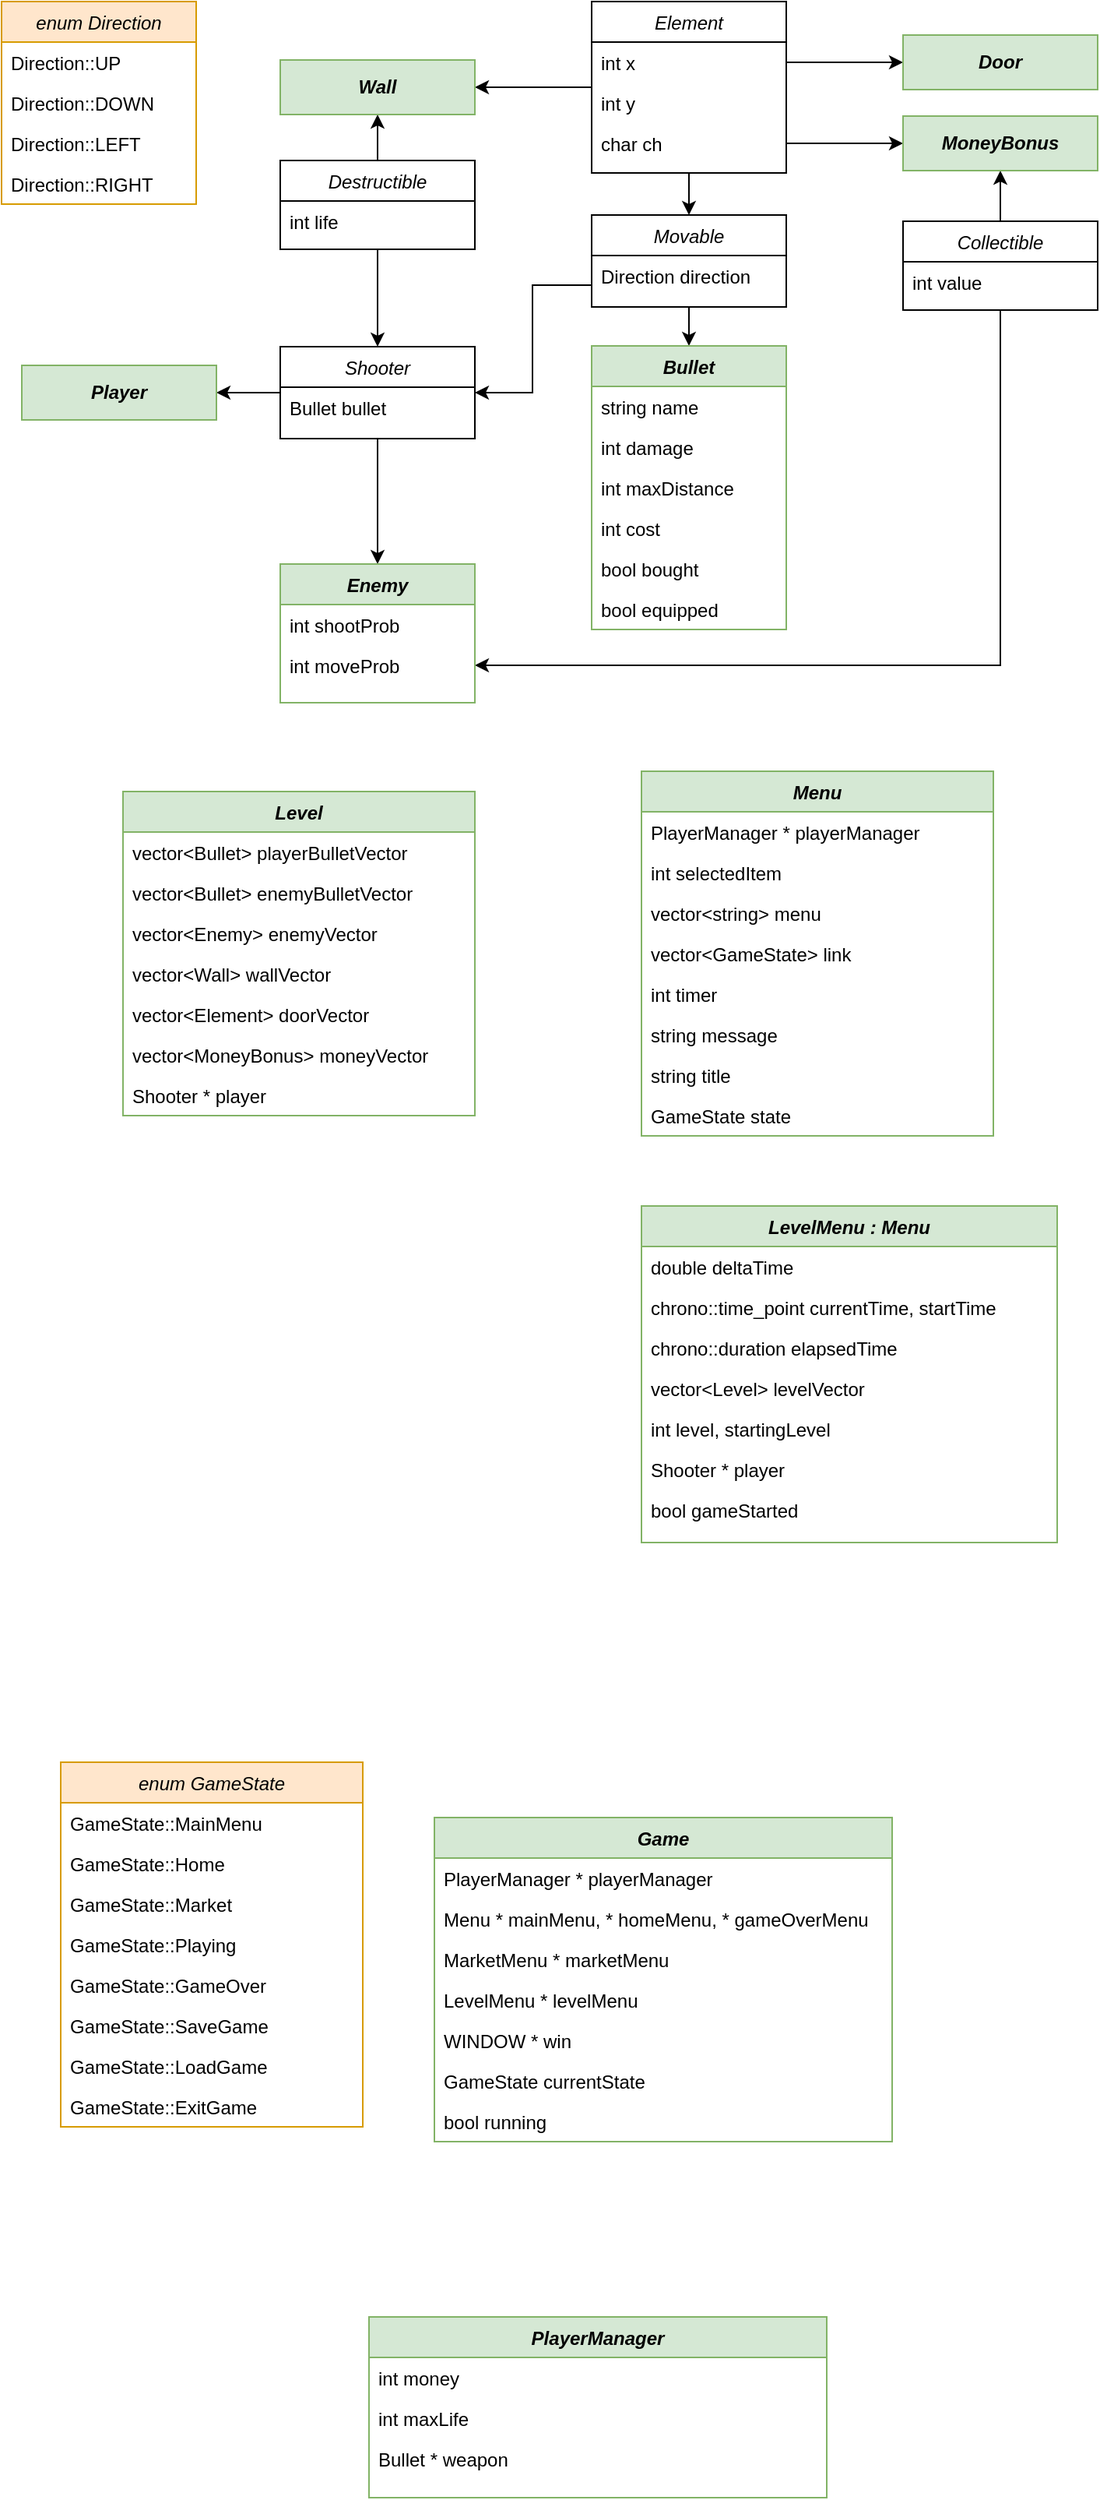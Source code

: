 <mxfile version="21.6.8" type="device">
  <diagram id="C5RBs43oDa-KdzZeNtuy" name="Page-1">
    <mxGraphModel dx="984" dy="1214" grid="0" gridSize="10" guides="1" tooltips="1" connect="1" arrows="1" fold="1" page="1" pageScale="1" pageWidth="827" pageHeight="1169" background="none" math="0" shadow="0">
      <root>
        <mxCell id="WIyWlLk6GJQsqaUBKTNV-0" />
        <mxCell id="WIyWlLk6GJQsqaUBKTNV-1" parent="WIyWlLk6GJQsqaUBKTNV-0" />
        <mxCell id="6-wuuu_KYd35H9IJ6NhW-30" value="" style="edgeStyle=orthogonalEdgeStyle;rounded=0;orthogonalLoop=1;jettySize=auto;html=1;entryX=0.5;entryY=0;entryDx=0;entryDy=0;" edge="1" parent="WIyWlLk6GJQsqaUBKTNV-1" source="zkfFHV4jXpPFQw0GAbJ--0" target="6-wuuu_KYd35H9IJ6NhW-19">
          <mxGeometry relative="1" as="geometry" />
        </mxCell>
        <mxCell id="6-wuuu_KYd35H9IJ6NhW-63" value="" style="edgeStyle=orthogonalEdgeStyle;rounded=0;orthogonalLoop=1;jettySize=auto;html=1;" edge="1" parent="WIyWlLk6GJQsqaUBKTNV-1" source="zkfFHV4jXpPFQw0GAbJ--0" target="6-wuuu_KYd35H9IJ6NhW-62">
          <mxGeometry relative="1" as="geometry" />
        </mxCell>
        <mxCell id="6-wuuu_KYd35H9IJ6NhW-65" value="" style="edgeStyle=orthogonalEdgeStyle;rounded=0;orthogonalLoop=1;jettySize=auto;html=1;exitX=1;exitY=0.5;exitDx=0;exitDy=0;" edge="1" parent="WIyWlLk6GJQsqaUBKTNV-1" source="zkfFHV4jXpPFQw0GAbJ--3" target="6-wuuu_KYd35H9IJ6NhW-5">
          <mxGeometry relative="1" as="geometry" />
        </mxCell>
        <mxCell id="6-wuuu_KYd35H9IJ6NhW-98" value="" style="edgeStyle=orthogonalEdgeStyle;rounded=0;orthogonalLoop=1;jettySize=auto;html=1;exitX=1;exitY=0.5;exitDx=0;exitDy=0;" edge="1" parent="WIyWlLk6GJQsqaUBKTNV-1" source="zkfFHV4jXpPFQw0GAbJ--1" target="6-wuuu_KYd35H9IJ6NhW-97">
          <mxGeometry relative="1" as="geometry" />
        </mxCell>
        <mxCell id="zkfFHV4jXpPFQw0GAbJ--0" value="Element" style="swimlane;fontStyle=2;align=center;verticalAlign=middle;childLayout=stackLayout;horizontal=1;startSize=26;horizontalStack=0;resizeParent=1;resizeLast=0;collapsible=1;marginBottom=0;rounded=0;shadow=0;strokeWidth=1;" parent="WIyWlLk6GJQsqaUBKTNV-1" vertex="1">
          <mxGeometry x="410" y="78" width="125" height="110" as="geometry">
            <mxRectangle x="367" y="57" width="160" height="26" as="alternateBounds" />
          </mxGeometry>
        </mxCell>
        <mxCell id="zkfFHV4jXpPFQw0GAbJ--1" value="int x" style="text;align=left;verticalAlign=middle;spacingLeft=4;spacingRight=4;overflow=hidden;rotatable=0;points=[[0,0.5],[1,0.5]];portConstraint=eastwest;" parent="zkfFHV4jXpPFQw0GAbJ--0" vertex="1">
          <mxGeometry y="26" width="125" height="26" as="geometry" />
        </mxCell>
        <mxCell id="zkfFHV4jXpPFQw0GAbJ--2" value="int y" style="text;align=left;verticalAlign=middle;spacingLeft=4;spacingRight=4;overflow=hidden;rotatable=0;points=[[0,0.5],[1,0.5]];portConstraint=eastwest;rounded=0;shadow=0;html=0;" parent="zkfFHV4jXpPFQw0GAbJ--0" vertex="1">
          <mxGeometry y="52" width="125" height="26" as="geometry" />
        </mxCell>
        <mxCell id="zkfFHV4jXpPFQw0GAbJ--3" value="char ch" style="text;align=left;verticalAlign=middle;spacingLeft=4;spacingRight=4;overflow=hidden;rotatable=0;points=[[0,0.5],[1,0.5]];portConstraint=eastwest;rounded=0;shadow=0;html=0;" parent="zkfFHV4jXpPFQw0GAbJ--0" vertex="1">
          <mxGeometry y="78" width="125" height="26" as="geometry" />
        </mxCell>
        <mxCell id="6-wuuu_KYd35H9IJ6NhW-6" value="" style="edgeStyle=orthogonalEdgeStyle;rounded=0;orthogonalLoop=1;jettySize=auto;html=1;verticalAlign=middle;" edge="1" parent="WIyWlLk6GJQsqaUBKTNV-1" source="6-wuuu_KYd35H9IJ6NhW-0" target="6-wuuu_KYd35H9IJ6NhW-5">
          <mxGeometry relative="1" as="geometry" />
        </mxCell>
        <mxCell id="6-wuuu_KYd35H9IJ6NhW-66" value="" style="edgeStyle=orthogonalEdgeStyle;rounded=0;orthogonalLoop=1;jettySize=auto;html=1;" edge="1" parent="WIyWlLk6GJQsqaUBKTNV-1" source="6-wuuu_KYd35H9IJ6NhW-0" target="6-wuuu_KYd35H9IJ6NhW-52">
          <mxGeometry relative="1" as="geometry" />
        </mxCell>
        <mxCell id="6-wuuu_KYd35H9IJ6NhW-0" value="Collectible" style="swimlane;fontStyle=2;align=center;verticalAlign=middle;childLayout=stackLayout;horizontal=1;startSize=26;horizontalStack=0;resizeParent=1;resizeLast=0;collapsible=1;marginBottom=0;rounded=0;shadow=0;strokeWidth=1;" vertex="1" parent="WIyWlLk6GJQsqaUBKTNV-1">
          <mxGeometry x="610" y="219" width="125" height="57" as="geometry">
            <mxRectangle x="230" y="140" width="160" height="26" as="alternateBounds" />
          </mxGeometry>
        </mxCell>
        <mxCell id="6-wuuu_KYd35H9IJ6NhW-1" value="int value" style="text;align=left;verticalAlign=middle;spacingLeft=4;spacingRight=4;overflow=hidden;rotatable=0;points=[[0,0.5],[1,0.5]];portConstraint=eastwest;" vertex="1" parent="6-wuuu_KYd35H9IJ6NhW-0">
          <mxGeometry y="26" width="125" height="26" as="geometry" />
        </mxCell>
        <mxCell id="6-wuuu_KYd35H9IJ6NhW-5" value="MoneyBonus" style="whiteSpace=wrap;html=1;verticalAlign=middle;fontStyle=3;startSize=26;rounded=0;shadow=0;strokeWidth=1;fillColor=#d5e8d4;strokeColor=#82b366;" vertex="1" parent="WIyWlLk6GJQsqaUBKTNV-1">
          <mxGeometry x="610" y="151.5" width="125" height="35" as="geometry" />
        </mxCell>
        <mxCell id="6-wuuu_KYd35H9IJ6NhW-42" value="" style="edgeStyle=orthogonalEdgeStyle;rounded=0;orthogonalLoop=1;jettySize=auto;html=1;entryX=1;entryY=0.5;entryDx=0;entryDy=0;exitX=0;exitY=0.5;exitDx=0;exitDy=0;" edge="1" parent="WIyWlLk6GJQsqaUBKTNV-1" source="6-wuuu_KYd35H9IJ6NhW-19" target="6-wuuu_KYd35H9IJ6NhW-31">
          <mxGeometry relative="1" as="geometry">
            <mxPoint x="290" y="371" as="sourcePoint" />
            <mxPoint x="335" y="339" as="targetPoint" />
            <Array as="points">
              <mxPoint x="410" y="260" />
              <mxPoint x="372" y="260" />
              <mxPoint x="372" y="329" />
            </Array>
          </mxGeometry>
        </mxCell>
        <mxCell id="6-wuuu_KYd35H9IJ6NhW-48" value="" style="edgeStyle=orthogonalEdgeStyle;rounded=0;orthogonalLoop=1;jettySize=auto;html=1;entryX=0.5;entryY=0;entryDx=0;entryDy=0;" edge="1" parent="WIyWlLk6GJQsqaUBKTNV-1" source="6-wuuu_KYd35H9IJ6NhW-19" target="6-wuuu_KYd35H9IJ6NhW-35">
          <mxGeometry relative="1" as="geometry" />
        </mxCell>
        <mxCell id="6-wuuu_KYd35H9IJ6NhW-19" value="Movable" style="swimlane;fontStyle=2;align=center;verticalAlign=middle;childLayout=stackLayout;horizontal=1;startSize=26;horizontalStack=0;resizeParent=1;resizeLast=0;collapsible=1;marginBottom=0;rounded=0;shadow=0;strokeWidth=1;" vertex="1" parent="WIyWlLk6GJQsqaUBKTNV-1">
          <mxGeometry x="410" y="215" width="125" height="59" as="geometry">
            <mxRectangle x="367" y="57" width="160" height="26" as="alternateBounds" />
          </mxGeometry>
        </mxCell>
        <mxCell id="6-wuuu_KYd35H9IJ6NhW-20" value="Direction direction" style="text;align=left;verticalAlign=middle;spacingLeft=4;spacingRight=4;overflow=hidden;rotatable=0;points=[[0,0.5],[1,0.5]];portConstraint=eastwest;" vertex="1" parent="6-wuuu_KYd35H9IJ6NhW-19">
          <mxGeometry y="26" width="125" height="26" as="geometry" />
        </mxCell>
        <mxCell id="6-wuuu_KYd35H9IJ6NhW-25" value="enum Direction" style="swimlane;fontStyle=2;align=center;verticalAlign=middle;childLayout=stackLayout;horizontal=1;startSize=26;horizontalStack=0;resizeParent=1;resizeLast=0;collapsible=1;marginBottom=0;rounded=0;shadow=0;strokeWidth=1;fillColor=#ffe6cc;strokeColor=#d79b00;" vertex="1" parent="WIyWlLk6GJQsqaUBKTNV-1">
          <mxGeometry x="31" y="78" width="125" height="130" as="geometry">
            <mxRectangle x="367" y="57" width="160" height="26" as="alternateBounds" />
          </mxGeometry>
        </mxCell>
        <mxCell id="6-wuuu_KYd35H9IJ6NhW-26" value="Direction::UP" style="text;align=left;verticalAlign=middle;spacingLeft=4;spacingRight=4;overflow=hidden;rotatable=0;points=[[0,0.5],[1,0.5]];portConstraint=eastwest;" vertex="1" parent="6-wuuu_KYd35H9IJ6NhW-25">
          <mxGeometry y="26" width="125" height="26" as="geometry" />
        </mxCell>
        <mxCell id="6-wuuu_KYd35H9IJ6NhW-27" value="Direction::DOWN" style="text;align=left;verticalAlign=middle;spacingLeft=4;spacingRight=4;overflow=hidden;rotatable=0;points=[[0,0.5],[1,0.5]];portConstraint=eastwest;rounded=0;shadow=0;html=0;" vertex="1" parent="6-wuuu_KYd35H9IJ6NhW-25">
          <mxGeometry y="52" width="125" height="26" as="geometry" />
        </mxCell>
        <mxCell id="6-wuuu_KYd35H9IJ6NhW-29" value="Direction::LEFT" style="text;align=left;verticalAlign=middle;spacingLeft=4;spacingRight=4;overflow=hidden;rotatable=0;points=[[0,0.5],[1,0.5]];portConstraint=eastwest;" vertex="1" parent="6-wuuu_KYd35H9IJ6NhW-25">
          <mxGeometry y="78" width="125" height="26" as="geometry" />
        </mxCell>
        <mxCell id="6-wuuu_KYd35H9IJ6NhW-28" value="Direction::RIGHT" style="text;align=left;verticalAlign=middle;spacingLeft=4;spacingRight=4;overflow=hidden;rotatable=0;points=[[0,0.5],[1,0.5]];portConstraint=eastwest;rounded=0;shadow=0;html=0;" vertex="1" parent="6-wuuu_KYd35H9IJ6NhW-25">
          <mxGeometry y="104" width="125" height="26" as="geometry" />
        </mxCell>
        <mxCell id="6-wuuu_KYd35H9IJ6NhW-55" value="" style="edgeStyle=orthogonalEdgeStyle;rounded=0;orthogonalLoop=1;jettySize=auto;html=1;entryX=0.5;entryY=0;entryDx=0;entryDy=0;" edge="1" parent="WIyWlLk6GJQsqaUBKTNV-1" source="6-wuuu_KYd35H9IJ6NhW-31" target="6-wuuu_KYd35H9IJ6NhW-50">
          <mxGeometry relative="1" as="geometry" />
        </mxCell>
        <mxCell id="6-wuuu_KYd35H9IJ6NhW-60" value="" style="edgeStyle=orthogonalEdgeStyle;rounded=0;orthogonalLoop=1;jettySize=auto;html=1;entryX=1;entryY=0.5;entryDx=0;entryDy=0;" edge="1" parent="WIyWlLk6GJQsqaUBKTNV-1" source="6-wuuu_KYd35H9IJ6NhW-31" target="6-wuuu_KYd35H9IJ6NhW-61">
          <mxGeometry relative="1" as="geometry">
            <mxPoint x="83" y="384.5" as="targetPoint" />
          </mxGeometry>
        </mxCell>
        <mxCell id="6-wuuu_KYd35H9IJ6NhW-31" value="Shooter" style="swimlane;fontStyle=2;align=center;verticalAlign=middle;childLayout=stackLayout;horizontal=1;startSize=26;horizontalStack=0;resizeParent=1;resizeLast=0;collapsible=1;marginBottom=0;rounded=0;shadow=0;strokeWidth=1;" vertex="1" parent="WIyWlLk6GJQsqaUBKTNV-1">
          <mxGeometry x="210" y="299.5" width="125" height="59" as="geometry">
            <mxRectangle x="367" y="57" width="160" height="26" as="alternateBounds" />
          </mxGeometry>
        </mxCell>
        <mxCell id="6-wuuu_KYd35H9IJ6NhW-32" value="Bullet bullet" style="text;align=left;verticalAlign=middle;spacingLeft=4;spacingRight=4;overflow=hidden;rotatable=0;points=[[0,0.5],[1,0.5]];portConstraint=eastwest;" vertex="1" parent="6-wuuu_KYd35H9IJ6NhW-31">
          <mxGeometry y="26" width="125" height="26" as="geometry" />
        </mxCell>
        <mxCell id="6-wuuu_KYd35H9IJ6NhW-35" value="Bullet" style="swimlane;fontStyle=3;align=center;verticalAlign=middle;childLayout=stackLayout;horizontal=1;startSize=26;horizontalStack=0;resizeParent=1;resizeLast=0;collapsible=1;marginBottom=0;rounded=0;shadow=0;strokeWidth=1;fillColor=#d5e8d4;strokeColor=#82b366;" vertex="1" parent="WIyWlLk6GJQsqaUBKTNV-1">
          <mxGeometry x="410" y="299" width="125" height="182" as="geometry">
            <mxRectangle x="367" y="57" width="160" height="26" as="alternateBounds" />
          </mxGeometry>
        </mxCell>
        <mxCell id="6-wuuu_KYd35H9IJ6NhW-36" value="string name" style="text;align=left;verticalAlign=middle;spacingLeft=4;spacingRight=4;overflow=hidden;rotatable=0;points=[[0,0.5],[1,0.5]];portConstraint=eastwest;" vertex="1" parent="6-wuuu_KYd35H9IJ6NhW-35">
          <mxGeometry y="26" width="125" height="26" as="geometry" />
        </mxCell>
        <mxCell id="6-wuuu_KYd35H9IJ6NhW-39" value="int damage" style="text;align=left;verticalAlign=middle;spacingLeft=4;spacingRight=4;overflow=hidden;rotatable=0;points=[[0,0.5],[1,0.5]];portConstraint=eastwest;" vertex="1" parent="6-wuuu_KYd35H9IJ6NhW-35">
          <mxGeometry y="52" width="125" height="26" as="geometry" />
        </mxCell>
        <mxCell id="6-wuuu_KYd35H9IJ6NhW-41" value="int maxDistance" style="text;align=left;verticalAlign=middle;spacingLeft=4;spacingRight=4;overflow=hidden;rotatable=0;points=[[0,0.5],[1,0.5]];portConstraint=eastwest;" vertex="1" parent="6-wuuu_KYd35H9IJ6NhW-35">
          <mxGeometry y="78" width="125" height="26" as="geometry" />
        </mxCell>
        <mxCell id="6-wuuu_KYd35H9IJ6NhW-40" value="int cost" style="text;align=left;verticalAlign=middle;spacingLeft=4;spacingRight=4;overflow=hidden;rotatable=0;points=[[0,0.5],[1,0.5]];portConstraint=eastwest;" vertex="1" parent="6-wuuu_KYd35H9IJ6NhW-35">
          <mxGeometry y="104" width="125" height="26" as="geometry" />
        </mxCell>
        <mxCell id="6-wuuu_KYd35H9IJ6NhW-37" value="bool bought" style="text;align=left;verticalAlign=middle;spacingLeft=4;spacingRight=4;overflow=hidden;rotatable=0;points=[[0,0.5],[1,0.5]];portConstraint=eastwest;rounded=0;shadow=0;html=0;" vertex="1" parent="6-wuuu_KYd35H9IJ6NhW-35">
          <mxGeometry y="130" width="125" height="26" as="geometry" />
        </mxCell>
        <mxCell id="6-wuuu_KYd35H9IJ6NhW-38" value="bool equipped" style="text;align=left;verticalAlign=middle;spacingLeft=4;spacingRight=4;overflow=hidden;rotatable=0;points=[[0,0.5],[1,0.5]];portConstraint=eastwest;rounded=0;shadow=0;html=0;" vertex="1" parent="6-wuuu_KYd35H9IJ6NhW-35">
          <mxGeometry y="156" width="125" height="26" as="geometry" />
        </mxCell>
        <mxCell id="6-wuuu_KYd35H9IJ6NhW-47" value="" style="edgeStyle=orthogonalEdgeStyle;rounded=0;orthogonalLoop=1;jettySize=auto;html=1;entryX=0.5;entryY=0;entryDx=0;entryDy=0;" edge="1" parent="WIyWlLk6GJQsqaUBKTNV-1" source="6-wuuu_KYd35H9IJ6NhW-44" target="6-wuuu_KYd35H9IJ6NhW-31">
          <mxGeometry relative="1" as="geometry" />
        </mxCell>
        <mxCell id="6-wuuu_KYd35H9IJ6NhW-64" value="" style="edgeStyle=orthogonalEdgeStyle;rounded=0;orthogonalLoop=1;jettySize=auto;html=1;" edge="1" parent="WIyWlLk6GJQsqaUBKTNV-1" source="6-wuuu_KYd35H9IJ6NhW-44" target="6-wuuu_KYd35H9IJ6NhW-62">
          <mxGeometry relative="1" as="geometry" />
        </mxCell>
        <mxCell id="6-wuuu_KYd35H9IJ6NhW-44" value="Destructible" style="swimlane;fontStyle=2;align=center;verticalAlign=middle;childLayout=stackLayout;horizontal=1;startSize=26;horizontalStack=0;resizeParent=1;resizeLast=0;collapsible=1;marginBottom=0;rounded=0;shadow=0;strokeWidth=1;" vertex="1" parent="WIyWlLk6GJQsqaUBKTNV-1">
          <mxGeometry x="210" y="180" width="125" height="57" as="geometry">
            <mxRectangle x="230" y="140" width="160" height="26" as="alternateBounds" />
          </mxGeometry>
        </mxCell>
        <mxCell id="6-wuuu_KYd35H9IJ6NhW-45" value="int life" style="text;align=left;verticalAlign=middle;spacingLeft=4;spacingRight=4;overflow=hidden;rotatable=0;points=[[0,0.5],[1,0.5]];portConstraint=eastwest;" vertex="1" parent="6-wuuu_KYd35H9IJ6NhW-44">
          <mxGeometry y="26" width="125" height="26" as="geometry" />
        </mxCell>
        <mxCell id="6-wuuu_KYd35H9IJ6NhW-50" value="Enemy" style="swimlane;fontStyle=3;align=center;verticalAlign=middle;childLayout=stackLayout;horizontal=1;startSize=26;horizontalStack=0;resizeParent=1;resizeLast=0;collapsible=1;marginBottom=0;rounded=0;shadow=0;strokeWidth=1;fillColor=#d5e8d4;strokeColor=#82b366;" vertex="1" parent="WIyWlLk6GJQsqaUBKTNV-1">
          <mxGeometry x="210" y="439" width="125" height="89" as="geometry">
            <mxRectangle x="367" y="57" width="160" height="26" as="alternateBounds" />
          </mxGeometry>
        </mxCell>
        <mxCell id="6-wuuu_KYd35H9IJ6NhW-51" value="int shootProb" style="text;align=left;verticalAlign=middle;spacingLeft=4;spacingRight=4;overflow=hidden;rotatable=0;points=[[0,0.5],[1,0.5]];portConstraint=eastwest;" vertex="1" parent="6-wuuu_KYd35H9IJ6NhW-50">
          <mxGeometry y="26" width="125" height="26" as="geometry" />
        </mxCell>
        <mxCell id="6-wuuu_KYd35H9IJ6NhW-52" value="int moveProb" style="text;align=left;verticalAlign=middle;spacingLeft=4;spacingRight=4;overflow=hidden;rotatable=0;points=[[0,0.5],[1,0.5]];portConstraint=eastwest;rounded=0;shadow=0;html=0;" vertex="1" parent="6-wuuu_KYd35H9IJ6NhW-50">
          <mxGeometry y="52" width="125" height="26" as="geometry" />
        </mxCell>
        <mxCell id="6-wuuu_KYd35H9IJ6NhW-61" value="Player" style="whiteSpace=wrap;html=1;verticalAlign=middle;fontStyle=3;startSize=26;rounded=0;shadow=0;strokeWidth=1;fillColor=#d5e8d4;strokeColor=#82b366;" vertex="1" parent="WIyWlLk6GJQsqaUBKTNV-1">
          <mxGeometry x="44" y="311.5" width="125" height="35" as="geometry" />
        </mxCell>
        <mxCell id="6-wuuu_KYd35H9IJ6NhW-62" value="Wall" style="whiteSpace=wrap;html=1;verticalAlign=middle;fontStyle=3;startSize=26;rounded=0;shadow=0;strokeWidth=1;fillColor=#d5e8d4;strokeColor=#82b366;" vertex="1" parent="WIyWlLk6GJQsqaUBKTNV-1">
          <mxGeometry x="210" y="115.5" width="125" height="35" as="geometry" />
        </mxCell>
        <mxCell id="6-wuuu_KYd35H9IJ6NhW-71" value="Level" style="swimlane;fontStyle=3;align=center;verticalAlign=middle;childLayout=stackLayout;horizontal=1;startSize=26;horizontalStack=0;resizeParent=1;resizeLast=0;collapsible=1;marginBottom=0;rounded=0;shadow=0;strokeWidth=1;fillColor=#d5e8d4;strokeColor=#82b366;" vertex="1" parent="WIyWlLk6GJQsqaUBKTNV-1">
          <mxGeometry x="109" y="585" width="226" height="208" as="geometry">
            <mxRectangle x="367" y="57" width="160" height="26" as="alternateBounds" />
          </mxGeometry>
        </mxCell>
        <mxCell id="6-wuuu_KYd35H9IJ6NhW-72" value="vector&lt;Bullet&gt; playerBulletVector" style="text;align=left;verticalAlign=middle;spacingLeft=4;spacingRight=4;overflow=hidden;rotatable=0;points=[[0,0.5],[1,0.5]];portConstraint=eastwest;" vertex="1" parent="6-wuuu_KYd35H9IJ6NhW-71">
          <mxGeometry y="26" width="226" height="26" as="geometry" />
        </mxCell>
        <mxCell id="6-wuuu_KYd35H9IJ6NhW-73" value="vector&lt;Bullet&gt; enemyBulletVector" style="text;align=left;verticalAlign=middle;spacingLeft=4;spacingRight=4;overflow=hidden;rotatable=0;points=[[0,0.5],[1,0.5]];portConstraint=eastwest;" vertex="1" parent="6-wuuu_KYd35H9IJ6NhW-71">
          <mxGeometry y="52" width="226" height="26" as="geometry" />
        </mxCell>
        <mxCell id="6-wuuu_KYd35H9IJ6NhW-74" value="vector&lt;Enemy&gt; enemyVector" style="text;align=left;verticalAlign=middle;spacingLeft=4;spacingRight=4;overflow=hidden;rotatable=0;points=[[0,0.5],[1,0.5]];portConstraint=eastwest;" vertex="1" parent="6-wuuu_KYd35H9IJ6NhW-71">
          <mxGeometry y="78" width="226" height="26" as="geometry" />
        </mxCell>
        <mxCell id="6-wuuu_KYd35H9IJ6NhW-75" value="vector&lt;Wall&gt; wallVector" style="text;align=left;verticalAlign=middle;spacingLeft=4;spacingRight=4;overflow=hidden;rotatable=0;points=[[0,0.5],[1,0.5]];portConstraint=eastwest;" vertex="1" parent="6-wuuu_KYd35H9IJ6NhW-71">
          <mxGeometry y="104" width="226" height="26" as="geometry" />
        </mxCell>
        <mxCell id="6-wuuu_KYd35H9IJ6NhW-76" value="vector&lt;Element&gt; doorVector" style="text;align=left;verticalAlign=middle;spacingLeft=4;spacingRight=4;overflow=hidden;rotatable=0;points=[[0,0.5],[1,0.5]];portConstraint=eastwest;rounded=0;shadow=0;html=0;" vertex="1" parent="6-wuuu_KYd35H9IJ6NhW-71">
          <mxGeometry y="130" width="226" height="26" as="geometry" />
        </mxCell>
        <mxCell id="6-wuuu_KYd35H9IJ6NhW-77" value="vector&lt;MoneyBonus&gt; moneyVector" style="text;align=left;verticalAlign=middle;spacingLeft=4;spacingRight=4;overflow=hidden;rotatable=0;points=[[0,0.5],[1,0.5]];portConstraint=eastwest;rounded=0;shadow=0;html=0;" vertex="1" parent="6-wuuu_KYd35H9IJ6NhW-71">
          <mxGeometry y="156" width="226" height="26" as="geometry" />
        </mxCell>
        <mxCell id="6-wuuu_KYd35H9IJ6NhW-78" value="Shooter * player" style="text;align=left;verticalAlign=middle;spacingLeft=4;spacingRight=4;overflow=hidden;rotatable=0;points=[[0,0.5],[1,0.5]];portConstraint=eastwest;rounded=0;shadow=0;html=0;" vertex="1" parent="6-wuuu_KYd35H9IJ6NhW-71">
          <mxGeometry y="182" width="226" height="26" as="geometry" />
        </mxCell>
        <mxCell id="6-wuuu_KYd35H9IJ6NhW-79" value="Menu" style="swimlane;fontStyle=3;align=center;verticalAlign=middle;childLayout=stackLayout;horizontal=1;startSize=26;horizontalStack=0;resizeParent=1;resizeLast=0;collapsible=1;marginBottom=0;rounded=0;shadow=0;strokeWidth=1;fillColor=#d5e8d4;strokeColor=#82b366;" vertex="1" parent="WIyWlLk6GJQsqaUBKTNV-1">
          <mxGeometry x="442" y="572" width="226" height="234" as="geometry">
            <mxRectangle x="367" y="57" width="160" height="26" as="alternateBounds" />
          </mxGeometry>
        </mxCell>
        <mxCell id="6-wuuu_KYd35H9IJ6NhW-80" value="PlayerManager * playerManager" style="text;align=left;verticalAlign=middle;spacingLeft=4;spacingRight=4;overflow=hidden;rotatable=0;points=[[0,0.5],[1,0.5]];portConstraint=eastwest;" vertex="1" parent="6-wuuu_KYd35H9IJ6NhW-79">
          <mxGeometry y="26" width="226" height="26" as="geometry" />
        </mxCell>
        <mxCell id="6-wuuu_KYd35H9IJ6NhW-81" value="int selectedItem" style="text;align=left;verticalAlign=middle;spacingLeft=4;spacingRight=4;overflow=hidden;rotatable=0;points=[[0,0.5],[1,0.5]];portConstraint=eastwest;" vertex="1" parent="6-wuuu_KYd35H9IJ6NhW-79">
          <mxGeometry y="52" width="226" height="26" as="geometry" />
        </mxCell>
        <mxCell id="6-wuuu_KYd35H9IJ6NhW-82" value="vector&lt;string&gt; menu" style="text;align=left;verticalAlign=middle;spacingLeft=4;spacingRight=4;overflow=hidden;rotatable=0;points=[[0,0.5],[1,0.5]];portConstraint=eastwest;" vertex="1" parent="6-wuuu_KYd35H9IJ6NhW-79">
          <mxGeometry y="78" width="226" height="26" as="geometry" />
        </mxCell>
        <mxCell id="6-wuuu_KYd35H9IJ6NhW-83" value="vector&lt;GameState&gt; link" style="text;align=left;verticalAlign=middle;spacingLeft=4;spacingRight=4;overflow=hidden;rotatable=0;points=[[0,0.5],[1,0.5]];portConstraint=eastwest;" vertex="1" parent="6-wuuu_KYd35H9IJ6NhW-79">
          <mxGeometry y="104" width="226" height="26" as="geometry" />
        </mxCell>
        <mxCell id="6-wuuu_KYd35H9IJ6NhW-84" value="int timer" style="text;align=left;verticalAlign=middle;spacingLeft=4;spacingRight=4;overflow=hidden;rotatable=0;points=[[0,0.5],[1,0.5]];portConstraint=eastwest;rounded=0;shadow=0;html=0;" vertex="1" parent="6-wuuu_KYd35H9IJ6NhW-79">
          <mxGeometry y="130" width="226" height="26" as="geometry" />
        </mxCell>
        <mxCell id="6-wuuu_KYd35H9IJ6NhW-85" value="string message" style="text;align=left;verticalAlign=middle;spacingLeft=4;spacingRight=4;overflow=hidden;rotatable=0;points=[[0,0.5],[1,0.5]];portConstraint=eastwest;rounded=0;shadow=0;html=0;" vertex="1" parent="6-wuuu_KYd35H9IJ6NhW-79">
          <mxGeometry y="156" width="226" height="26" as="geometry" />
        </mxCell>
        <mxCell id="6-wuuu_KYd35H9IJ6NhW-86" value="string title" style="text;align=left;verticalAlign=middle;spacingLeft=4;spacingRight=4;overflow=hidden;rotatable=0;points=[[0,0.5],[1,0.5]];portConstraint=eastwest;rounded=0;shadow=0;html=0;" vertex="1" parent="6-wuuu_KYd35H9IJ6NhW-79">
          <mxGeometry y="182" width="226" height="26" as="geometry" />
        </mxCell>
        <mxCell id="6-wuuu_KYd35H9IJ6NhW-87" value="GameState state" style="text;align=left;verticalAlign=middle;spacingLeft=4;spacingRight=4;overflow=hidden;rotatable=0;points=[[0,0.5],[1,0.5]];portConstraint=eastwest;rounded=0;shadow=0;html=0;" vertex="1" parent="6-wuuu_KYd35H9IJ6NhW-79">
          <mxGeometry y="208" width="226" height="26" as="geometry" />
        </mxCell>
        <mxCell id="6-wuuu_KYd35H9IJ6NhW-88" value="enum GameState" style="swimlane;fontStyle=2;align=center;verticalAlign=middle;childLayout=stackLayout;horizontal=1;startSize=26;horizontalStack=0;resizeParent=1;resizeLast=0;collapsible=1;marginBottom=0;rounded=0;shadow=0;strokeWidth=1;fillColor=#ffe6cc;strokeColor=#d79b00;" vertex="1" parent="WIyWlLk6GJQsqaUBKTNV-1">
          <mxGeometry x="69" y="1208" width="194" height="234" as="geometry">
            <mxRectangle x="367" y="57" width="160" height="26" as="alternateBounds" />
          </mxGeometry>
        </mxCell>
        <mxCell id="6-wuuu_KYd35H9IJ6NhW-89" value="GameState::MainMenu" style="text;align=left;verticalAlign=middle;spacingLeft=4;spacingRight=4;overflow=hidden;rotatable=0;points=[[0,0.5],[1,0.5]];portConstraint=eastwest;" vertex="1" parent="6-wuuu_KYd35H9IJ6NhW-88">
          <mxGeometry y="26" width="194" height="26" as="geometry" />
        </mxCell>
        <mxCell id="6-wuuu_KYd35H9IJ6NhW-90" value="GameState::Home" style="text;align=left;verticalAlign=middle;spacingLeft=4;spacingRight=4;overflow=hidden;rotatable=0;points=[[0,0.5],[1,0.5]];portConstraint=eastwest;rounded=0;shadow=0;html=0;" vertex="1" parent="6-wuuu_KYd35H9IJ6NhW-88">
          <mxGeometry y="52" width="194" height="26" as="geometry" />
        </mxCell>
        <mxCell id="6-wuuu_KYd35H9IJ6NhW-91" value="GameState::Market" style="text;align=left;verticalAlign=middle;spacingLeft=4;spacingRight=4;overflow=hidden;rotatable=0;points=[[0,0.5],[1,0.5]];portConstraint=eastwest;" vertex="1" parent="6-wuuu_KYd35H9IJ6NhW-88">
          <mxGeometry y="78" width="194" height="26" as="geometry" />
        </mxCell>
        <mxCell id="6-wuuu_KYd35H9IJ6NhW-92" value="GameState::Playing" style="text;align=left;verticalAlign=middle;spacingLeft=4;spacingRight=4;overflow=hidden;rotatable=0;points=[[0,0.5],[1,0.5]];portConstraint=eastwest;rounded=0;shadow=0;html=0;" vertex="1" parent="6-wuuu_KYd35H9IJ6NhW-88">
          <mxGeometry y="104" width="194" height="26" as="geometry" />
        </mxCell>
        <mxCell id="6-wuuu_KYd35H9IJ6NhW-96" value="GameState::GameOver" style="text;align=left;verticalAlign=middle;spacingLeft=4;spacingRight=4;overflow=hidden;rotatable=0;points=[[0,0.5],[1,0.5]];portConstraint=eastwest;rounded=0;shadow=0;html=0;" vertex="1" parent="6-wuuu_KYd35H9IJ6NhW-88">
          <mxGeometry y="130" width="194" height="26" as="geometry" />
        </mxCell>
        <mxCell id="6-wuuu_KYd35H9IJ6NhW-93" value="GameState::SaveGame" style="text;align=left;verticalAlign=middle;spacingLeft=4;spacingRight=4;overflow=hidden;rotatable=0;points=[[0,0.5],[1,0.5]];portConstraint=eastwest;rounded=0;shadow=0;html=0;" vertex="1" parent="6-wuuu_KYd35H9IJ6NhW-88">
          <mxGeometry y="156" width="194" height="26" as="geometry" />
        </mxCell>
        <mxCell id="6-wuuu_KYd35H9IJ6NhW-94" value="GameState::LoadGame" style="text;align=left;verticalAlign=middle;spacingLeft=4;spacingRight=4;overflow=hidden;rotatable=0;points=[[0,0.5],[1,0.5]];portConstraint=eastwest;rounded=0;shadow=0;html=0;" vertex="1" parent="6-wuuu_KYd35H9IJ6NhW-88">
          <mxGeometry y="182" width="194" height="26" as="geometry" />
        </mxCell>
        <mxCell id="6-wuuu_KYd35H9IJ6NhW-95" value="GameState::ExitGame" style="text;align=left;verticalAlign=middle;spacingLeft=4;spacingRight=4;overflow=hidden;rotatable=0;points=[[0,0.5],[1,0.5]];portConstraint=eastwest;rounded=0;shadow=0;html=0;" vertex="1" parent="6-wuuu_KYd35H9IJ6NhW-88">
          <mxGeometry y="208" width="194" height="26" as="geometry" />
        </mxCell>
        <mxCell id="6-wuuu_KYd35H9IJ6NhW-97" value="Door" style="whiteSpace=wrap;html=1;verticalAlign=middle;fontStyle=3;startSize=26;rounded=0;shadow=0;strokeWidth=1;fillColor=#d5e8d4;strokeColor=#82b366;" vertex="1" parent="WIyWlLk6GJQsqaUBKTNV-1">
          <mxGeometry x="610" y="99.5" width="125" height="35" as="geometry" />
        </mxCell>
        <mxCell id="6-wuuu_KYd35H9IJ6NhW-99" value="LevelMenu : Menu" style="swimlane;fontStyle=3;align=center;verticalAlign=middle;childLayout=stackLayout;horizontal=1;startSize=26;horizontalStack=0;resizeParent=1;resizeLast=0;collapsible=1;marginBottom=0;rounded=0;shadow=0;strokeWidth=1;fillColor=#d5e8d4;strokeColor=#82b366;" vertex="1" parent="WIyWlLk6GJQsqaUBKTNV-1">
          <mxGeometry x="442" y="851" width="267" height="216" as="geometry">
            <mxRectangle x="367" y="57" width="160" height="26" as="alternateBounds" />
          </mxGeometry>
        </mxCell>
        <mxCell id="6-wuuu_KYd35H9IJ6NhW-100" value="double deltaTime" style="text;align=left;verticalAlign=middle;spacingLeft=4;spacingRight=4;overflow=hidden;rotatable=0;points=[[0,0.5],[1,0.5]];portConstraint=eastwest;" vertex="1" parent="6-wuuu_KYd35H9IJ6NhW-99">
          <mxGeometry y="26" width="267" height="26" as="geometry" />
        </mxCell>
        <mxCell id="6-wuuu_KYd35H9IJ6NhW-101" value="chrono::time_point currentTime, startTime" style="text;align=left;verticalAlign=middle;spacingLeft=4;spacingRight=4;overflow=hidden;rotatable=0;points=[[0,0.5],[1,0.5]];portConstraint=eastwest;" vertex="1" parent="6-wuuu_KYd35H9IJ6NhW-99">
          <mxGeometry y="52" width="267" height="26" as="geometry" />
        </mxCell>
        <mxCell id="6-wuuu_KYd35H9IJ6NhW-102" value="chrono::duration elapsedTime" style="text;align=left;verticalAlign=middle;spacingLeft=4;spacingRight=4;overflow=hidden;rotatable=0;points=[[0,0.5],[1,0.5]];portConstraint=eastwest;" vertex="1" parent="6-wuuu_KYd35H9IJ6NhW-99">
          <mxGeometry y="78" width="267" height="26" as="geometry" />
        </mxCell>
        <mxCell id="6-wuuu_KYd35H9IJ6NhW-103" value="vector&lt;Level&gt; levelVector" style="text;align=left;verticalAlign=middle;spacingLeft=4;spacingRight=4;overflow=hidden;rotatable=0;points=[[0,0.5],[1,0.5]];portConstraint=eastwest;" vertex="1" parent="6-wuuu_KYd35H9IJ6NhW-99">
          <mxGeometry y="104" width="267" height="26" as="geometry" />
        </mxCell>
        <mxCell id="6-wuuu_KYd35H9IJ6NhW-104" value="int level, startingLevel" style="text;align=left;verticalAlign=middle;spacingLeft=4;spacingRight=4;overflow=hidden;rotatable=0;points=[[0,0.5],[1,0.5]];portConstraint=eastwest;rounded=0;shadow=0;html=0;" vertex="1" parent="6-wuuu_KYd35H9IJ6NhW-99">
          <mxGeometry y="130" width="267" height="26" as="geometry" />
        </mxCell>
        <mxCell id="6-wuuu_KYd35H9IJ6NhW-105" value="Shooter * player" style="text;align=left;verticalAlign=middle;spacingLeft=4;spacingRight=4;overflow=hidden;rotatable=0;points=[[0,0.5],[1,0.5]];portConstraint=eastwest;rounded=0;shadow=0;html=0;" vertex="1" parent="6-wuuu_KYd35H9IJ6NhW-99">
          <mxGeometry y="156" width="267" height="26" as="geometry" />
        </mxCell>
        <mxCell id="6-wuuu_KYd35H9IJ6NhW-106" value="bool gameStarted" style="text;align=left;verticalAlign=middle;spacingLeft=4;spacingRight=4;overflow=hidden;rotatable=0;points=[[0,0.5],[1,0.5]];portConstraint=eastwest;rounded=0;shadow=0;html=0;" vertex="1" parent="6-wuuu_KYd35H9IJ6NhW-99">
          <mxGeometry y="182" width="267" height="26" as="geometry" />
        </mxCell>
        <mxCell id="6-wuuu_KYd35H9IJ6NhW-108" value="Game" style="swimlane;fontStyle=3;align=center;verticalAlign=middle;childLayout=stackLayout;horizontal=1;startSize=26;horizontalStack=0;resizeParent=1;resizeLast=0;collapsible=1;marginBottom=0;rounded=0;shadow=0;strokeWidth=1;fillColor=#d5e8d4;strokeColor=#82b366;" vertex="1" parent="WIyWlLk6GJQsqaUBKTNV-1">
          <mxGeometry x="309" y="1243.5" width="294" height="208" as="geometry">
            <mxRectangle x="367" y="57" width="160" height="26" as="alternateBounds" />
          </mxGeometry>
        </mxCell>
        <mxCell id="6-wuuu_KYd35H9IJ6NhW-109" value="PlayerManager * playerManager" style="text;align=left;verticalAlign=middle;spacingLeft=4;spacingRight=4;overflow=hidden;rotatable=0;points=[[0,0.5],[1,0.5]];portConstraint=eastwest;" vertex="1" parent="6-wuuu_KYd35H9IJ6NhW-108">
          <mxGeometry y="26" width="294" height="26" as="geometry" />
        </mxCell>
        <mxCell id="6-wuuu_KYd35H9IJ6NhW-110" value="Menu * mainMenu, * homeMenu, * gameOverMenu" style="text;align=left;verticalAlign=middle;spacingLeft=4;spacingRight=4;overflow=hidden;rotatable=0;points=[[0,0.5],[1,0.5]];portConstraint=eastwest;" vertex="1" parent="6-wuuu_KYd35H9IJ6NhW-108">
          <mxGeometry y="52" width="294" height="26" as="geometry" />
        </mxCell>
        <mxCell id="6-wuuu_KYd35H9IJ6NhW-111" value="MarketMenu * marketMenu" style="text;align=left;verticalAlign=middle;spacingLeft=4;spacingRight=4;overflow=hidden;rotatable=0;points=[[0,0.5],[1,0.5]];portConstraint=eastwest;" vertex="1" parent="6-wuuu_KYd35H9IJ6NhW-108">
          <mxGeometry y="78" width="294" height="26" as="geometry" />
        </mxCell>
        <mxCell id="6-wuuu_KYd35H9IJ6NhW-112" value="LevelMenu * levelMenu" style="text;align=left;verticalAlign=middle;spacingLeft=4;spacingRight=4;overflow=hidden;rotatable=0;points=[[0,0.5],[1,0.5]];portConstraint=eastwest;" vertex="1" parent="6-wuuu_KYd35H9IJ6NhW-108">
          <mxGeometry y="104" width="294" height="26" as="geometry" />
        </mxCell>
        <mxCell id="6-wuuu_KYd35H9IJ6NhW-113" value="WINDOW * win" style="text;align=left;verticalAlign=middle;spacingLeft=4;spacingRight=4;overflow=hidden;rotatable=0;points=[[0,0.5],[1,0.5]];portConstraint=eastwest;rounded=0;shadow=0;html=0;" vertex="1" parent="6-wuuu_KYd35H9IJ6NhW-108">
          <mxGeometry y="130" width="294" height="26" as="geometry" />
        </mxCell>
        <mxCell id="6-wuuu_KYd35H9IJ6NhW-116" value="GameState currentState" style="text;align=left;verticalAlign=middle;spacingLeft=4;spacingRight=4;overflow=hidden;rotatable=0;points=[[0,0.5],[1,0.5]];portConstraint=eastwest;rounded=0;shadow=0;html=0;" vertex="1" parent="6-wuuu_KYd35H9IJ6NhW-108">
          <mxGeometry y="156" width="294" height="26" as="geometry" />
        </mxCell>
        <mxCell id="6-wuuu_KYd35H9IJ6NhW-117" value="bool running" style="text;align=left;verticalAlign=middle;spacingLeft=4;spacingRight=4;overflow=hidden;rotatable=0;points=[[0,0.5],[1,0.5]];portConstraint=eastwest;rounded=0;shadow=0;html=0;" vertex="1" parent="6-wuuu_KYd35H9IJ6NhW-108">
          <mxGeometry y="182" width="294" height="26" as="geometry" />
        </mxCell>
        <mxCell id="6-wuuu_KYd35H9IJ6NhW-118" value="PlayerManager" style="swimlane;fontStyle=3;align=center;verticalAlign=middle;childLayout=stackLayout;horizontal=1;startSize=26;horizontalStack=0;resizeParent=1;resizeLast=0;collapsible=1;marginBottom=0;rounded=0;shadow=0;strokeWidth=1;fillColor=#d5e8d4;strokeColor=#82b366;" vertex="1" parent="WIyWlLk6GJQsqaUBKTNV-1">
          <mxGeometry x="267" y="1564" width="294" height="116" as="geometry">
            <mxRectangle x="367" y="57" width="160" height="26" as="alternateBounds" />
          </mxGeometry>
        </mxCell>
        <mxCell id="6-wuuu_KYd35H9IJ6NhW-119" value="int money" style="text;align=left;verticalAlign=middle;spacingLeft=4;spacingRight=4;overflow=hidden;rotatable=0;points=[[0,0.5],[1,0.5]];portConstraint=eastwest;" vertex="1" parent="6-wuuu_KYd35H9IJ6NhW-118">
          <mxGeometry y="26" width="294" height="26" as="geometry" />
        </mxCell>
        <mxCell id="6-wuuu_KYd35H9IJ6NhW-120" value="int maxLife" style="text;align=left;verticalAlign=middle;spacingLeft=4;spacingRight=4;overflow=hidden;rotatable=0;points=[[0,0.5],[1,0.5]];portConstraint=eastwest;" vertex="1" parent="6-wuuu_KYd35H9IJ6NhW-118">
          <mxGeometry y="52" width="294" height="26" as="geometry" />
        </mxCell>
        <mxCell id="6-wuuu_KYd35H9IJ6NhW-121" value="Bullet * weapon" style="text;align=left;verticalAlign=middle;spacingLeft=4;spacingRight=4;overflow=hidden;rotatable=0;points=[[0,0.5],[1,0.5]];portConstraint=eastwest;" vertex="1" parent="6-wuuu_KYd35H9IJ6NhW-118">
          <mxGeometry y="78" width="294" height="26" as="geometry" />
        </mxCell>
      </root>
    </mxGraphModel>
  </diagram>
</mxfile>
